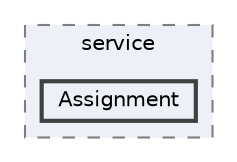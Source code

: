 digraph "src/main/java/com/master1/planningpoker/service/Assignment"
{
 // LATEX_PDF_SIZE
  bgcolor="transparent";
  edge [fontname=Helvetica,fontsize=10,labelfontname=Helvetica,labelfontsize=10];
  node [fontname=Helvetica,fontsize=10,shape=box,height=0.2,width=0.4];
  compound=true
  subgraph clusterdir_89a7d3c43fd094a57c658eccbd2a1ca3 {
    graph [ bgcolor="#edf0f7", pencolor="grey50", label="service", fontname=Helvetica,fontsize=10 style="filled,dashed", URL="dir_89a7d3c43fd094a57c658eccbd2a1ca3.html",tooltip=""]
  dir_76dc5d6c433d443af82b86e5d3fa1ca6 [label="Assignment", fillcolor="#edf0f7", color="grey25", style="filled,bold", URL="dir_76dc5d6c433d443af82b86e5d3fa1ca6.html",tooltip=""];
  }
}

